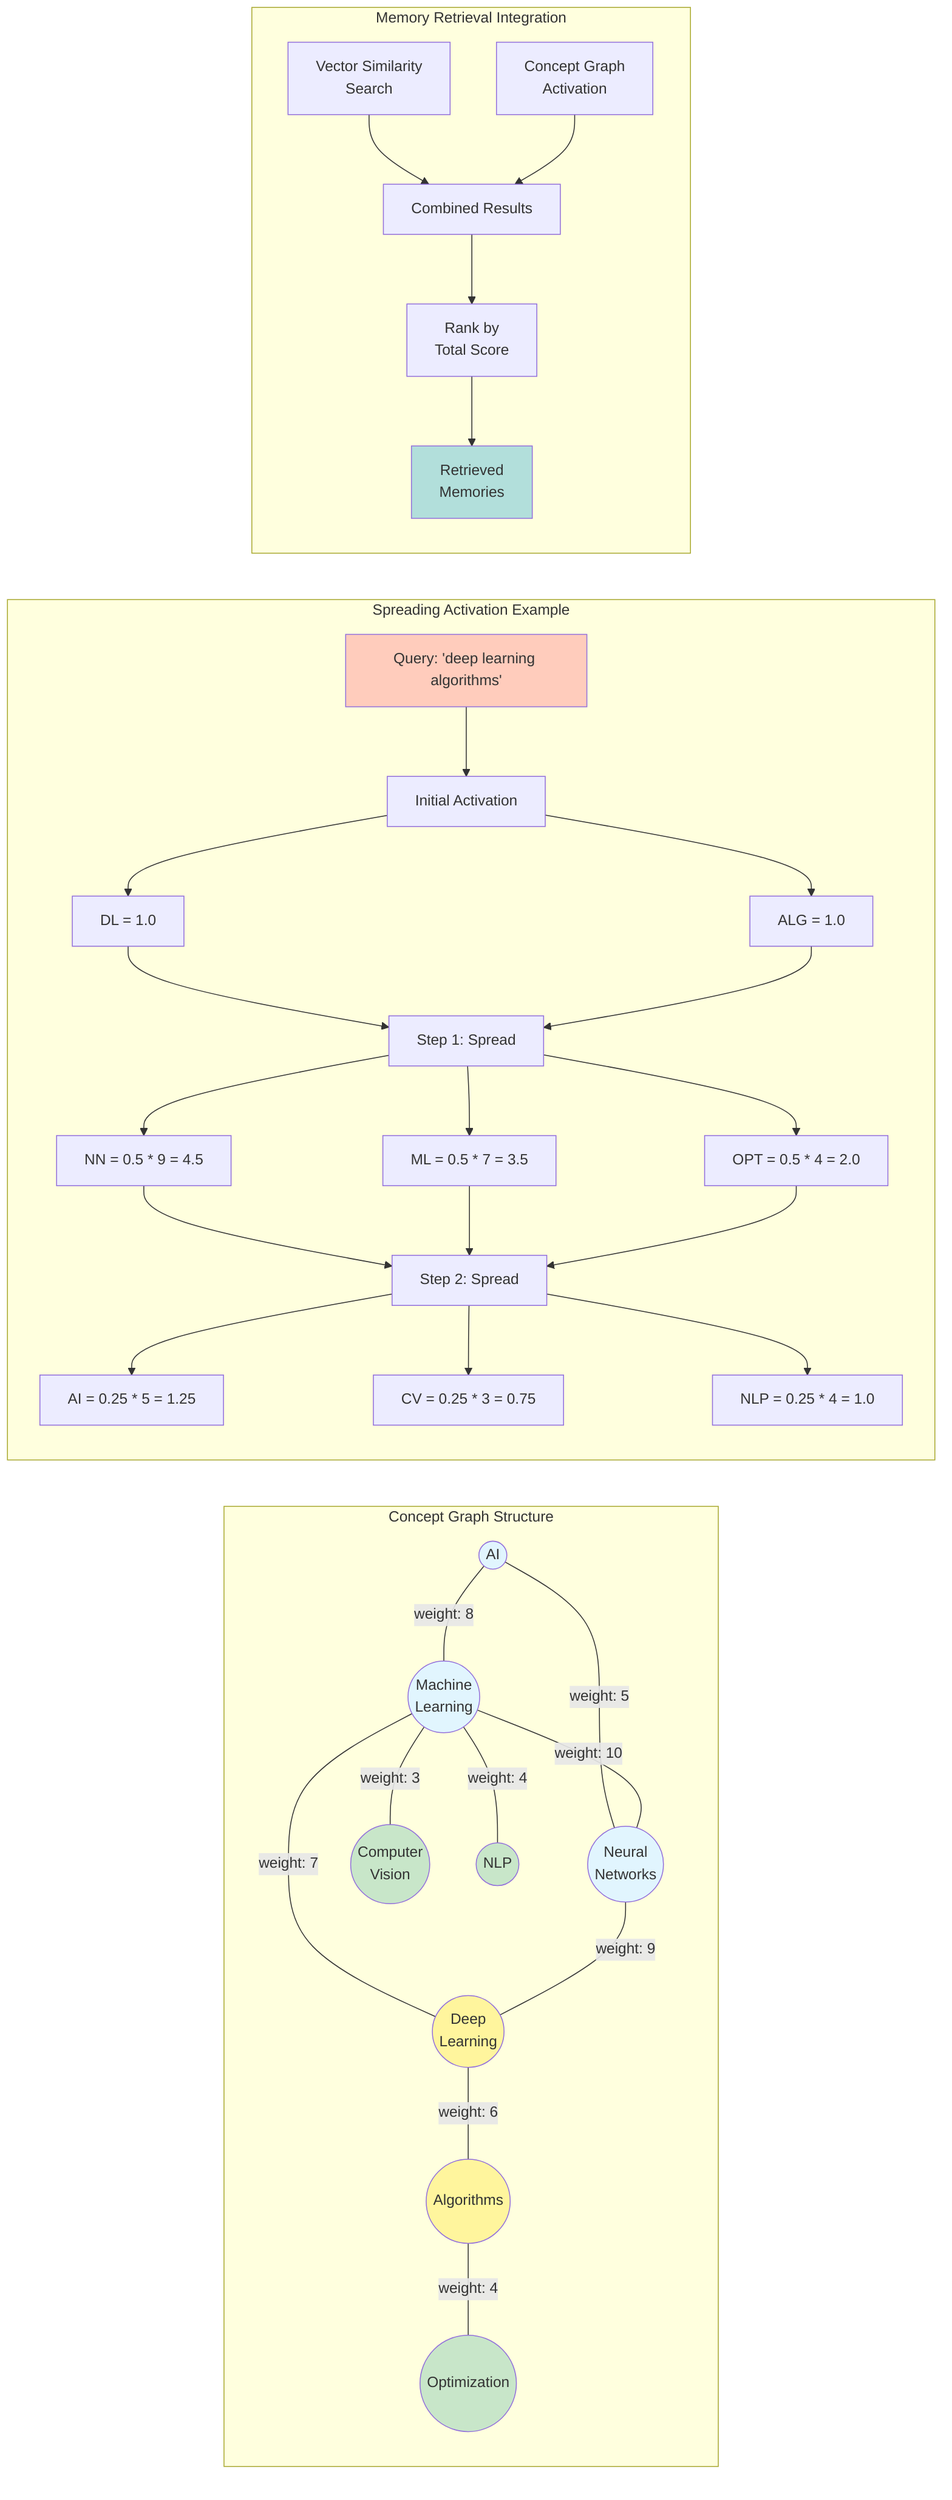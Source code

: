 flowchart LR
    subgraph "Concept Graph Structure"
        AI((AI))
        ML((Machine<br/>Learning))
        NN((Neural<br/>Networks))
        DL((Deep<br/>Learning))
        ALG((Algorithms))
        OPT((Optimization))
        CV((Computer<br/>Vision))
        NLP((NLP))
        
        AI ---|weight: 8| ML
        AI ---|weight: 5| NN
        ML ---|weight: 10| NN
        ML ---|weight: 7| DL
        NN ---|weight: 9| DL
        DL ---|weight: 6| ALG
        ALG ---|weight: 4| OPT
        ML ---|weight: 3| CV
        ML ---|weight: 4| NLP
    end
    
    subgraph "Spreading Activation Example"
        direction TB
        Query[Query: 'deep learning algorithms'] --> Init[Initial Activation]
        Init --> DL2[DL = 1.0]
        Init --> ALG2[ALG = 1.0]
        
        DL2 --> Step1[Step 1: Spread]
        ALG2 --> Step1
        
        Step1 --> NN2[NN = 0.5 * 9 = 4.5]
        Step1 --> ML2[ML = 0.5 * 7 = 3.5]
        Step1 --> OPT2[OPT = 0.5 * 4 = 2.0]
        
        NN2 --> Step2[Step 2: Spread]
        ML2 --> Step2
        OPT2 --> Step2
        
        Step2 --> AI2[AI = 0.25 * 5 = 1.25]
        Step2 --> CV2[CV = 0.25 * 3 = 0.75]
        Step2 --> NLP2[NLP = 0.25 * 4 = 1.0]
    end
    
    subgraph "Memory Retrieval Integration"
        VectorSearch[Vector Similarity<br/>Search] --> Results[Combined Results]
        GraphActivation[Concept Graph<br/>Activation] --> Results
        Results --> Ranking[Rank by<br/>Total Score]
        Ranking --> Output[Retrieved<br/>Memories]
    end
    
    style AI fill:#e1f5fe
    style ML fill:#e1f5fe
    style NN fill:#e1f5fe
    style DL fill:#fff59d
    style ALG fill:#fff59d
    style OPT fill:#c8e6c9
    style CV fill:#c8e6c9
    style NLP fill:#c8e6c9
    style Query fill:#ffccbc
    style Output fill:#b2dfdb